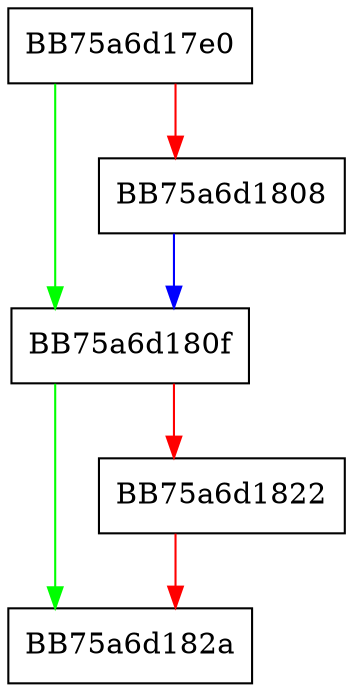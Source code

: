 digraph LoadEopMonitoringDbVar {
  node [shape="box"];
  graph [splines=ortho];
  BB75a6d17e0 -> BB75a6d180f [color="green"];
  BB75a6d17e0 -> BB75a6d1808 [color="red"];
  BB75a6d1808 -> BB75a6d180f [color="blue"];
  BB75a6d180f -> BB75a6d182a [color="green"];
  BB75a6d180f -> BB75a6d1822 [color="red"];
  BB75a6d1822 -> BB75a6d182a [color="red"];
}